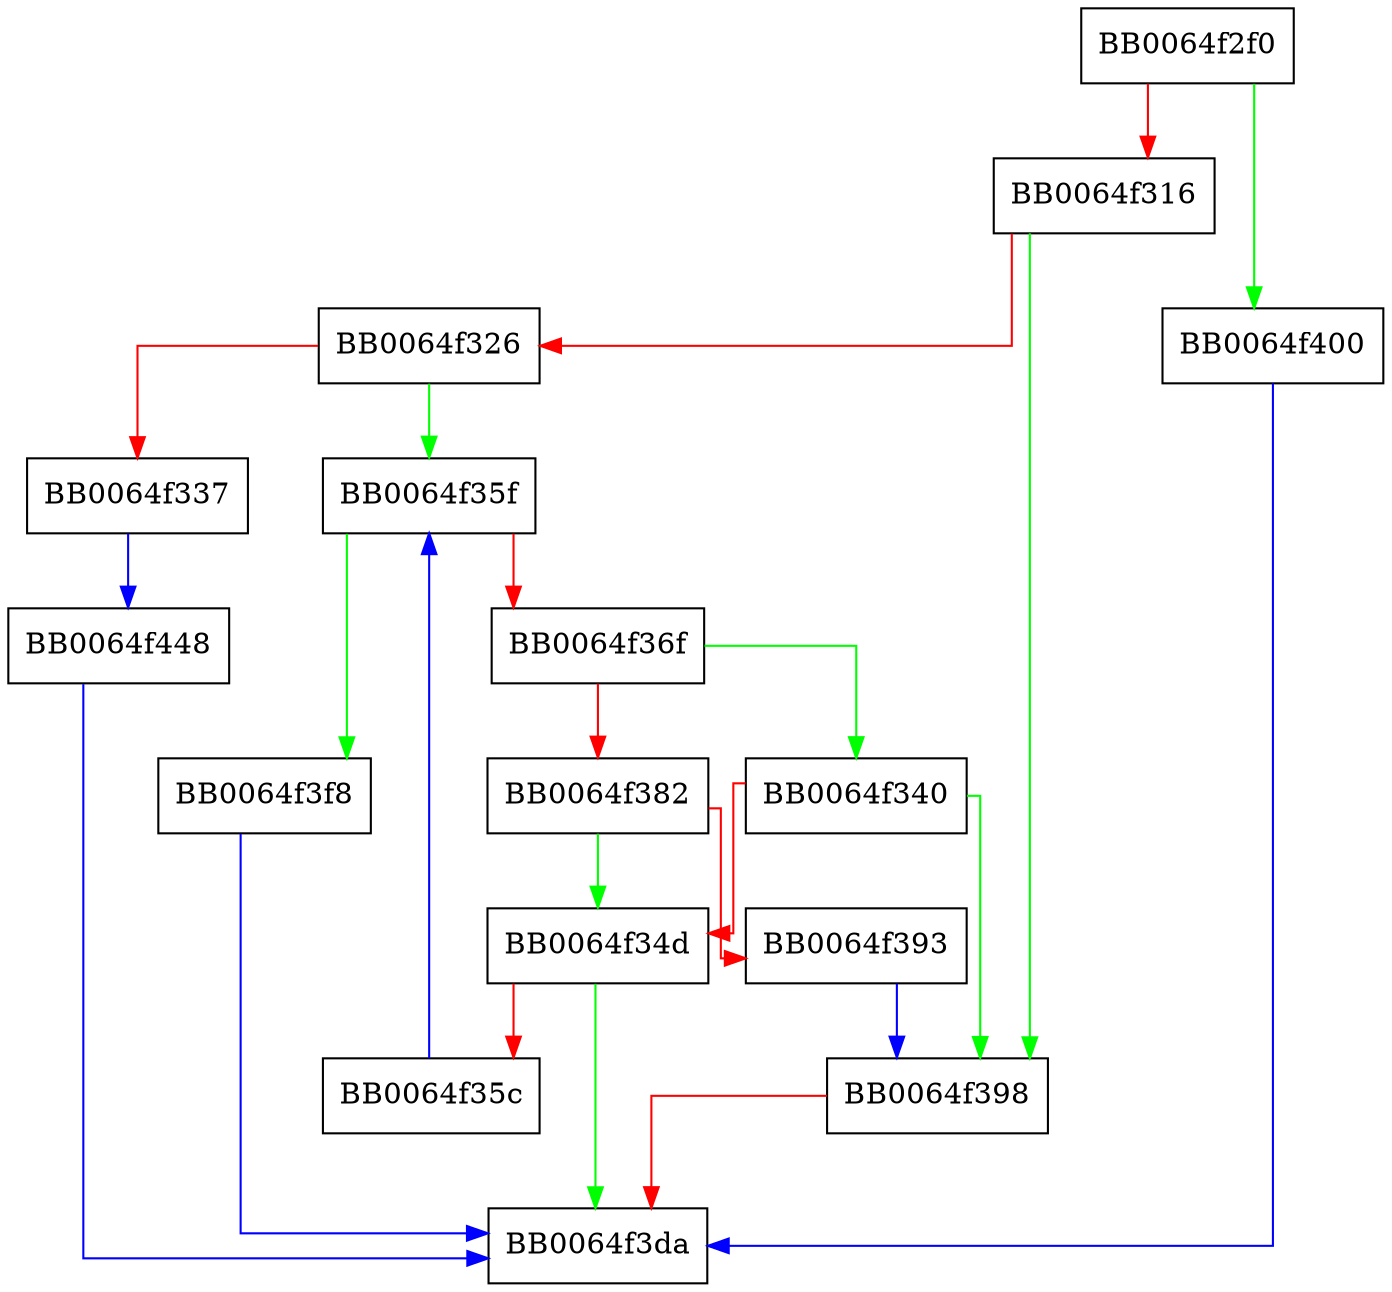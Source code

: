 digraph TS_CONF_set_digests {
  node [shape="box"];
  graph [splines=ortho];
  BB0064f2f0 -> BB0064f400 [color="green"];
  BB0064f2f0 -> BB0064f316 [color="red"];
  BB0064f316 -> BB0064f398 [color="green"];
  BB0064f316 -> BB0064f326 [color="red"];
  BB0064f326 -> BB0064f35f [color="green"];
  BB0064f326 -> BB0064f337 [color="red"];
  BB0064f337 -> BB0064f448 [color="blue"];
  BB0064f340 -> BB0064f398 [color="green"];
  BB0064f340 -> BB0064f34d [color="red"];
  BB0064f34d -> BB0064f3da [color="green"];
  BB0064f34d -> BB0064f35c [color="red"];
  BB0064f35c -> BB0064f35f [color="blue"];
  BB0064f35f -> BB0064f3f8 [color="green"];
  BB0064f35f -> BB0064f36f [color="red"];
  BB0064f36f -> BB0064f340 [color="green"];
  BB0064f36f -> BB0064f382 [color="red"];
  BB0064f382 -> BB0064f34d [color="green"];
  BB0064f382 -> BB0064f393 [color="red"];
  BB0064f393 -> BB0064f398 [color="blue"];
  BB0064f398 -> BB0064f3da [color="red"];
  BB0064f3f8 -> BB0064f3da [color="blue"];
  BB0064f400 -> BB0064f3da [color="blue"];
  BB0064f448 -> BB0064f3da [color="blue"];
}